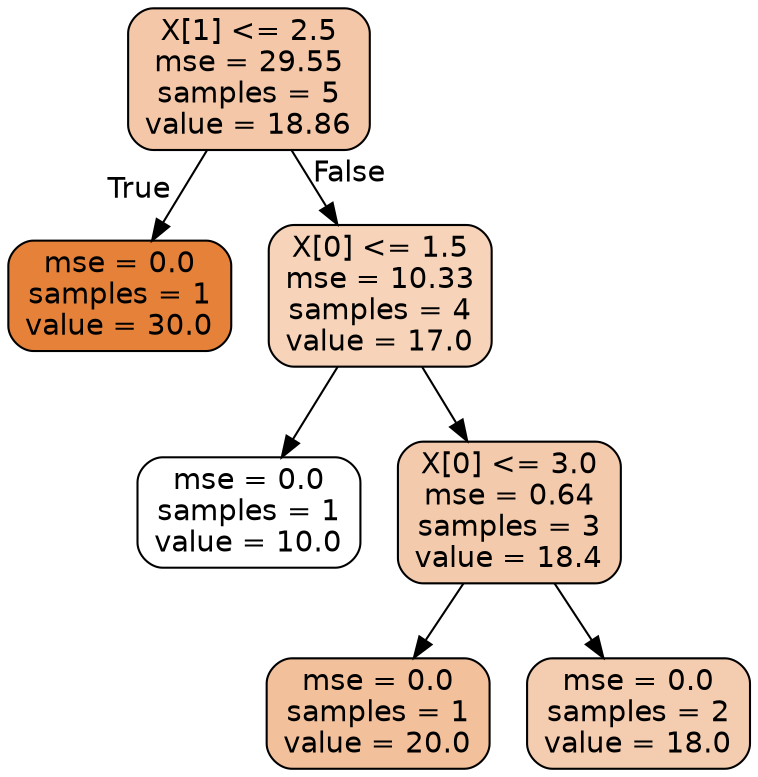 digraph Tree {
node [shape=box, style="filled, rounded", color="black", fontname=helvetica] ;
edge [fontname=helvetica] ;
0 [label="X[1] <= 2.5\nmse = 29.55\nsamples = 5\nvalue = 18.86", fillcolor="#e5813971"] ;
1 [label="mse = 0.0\nsamples = 1\nvalue = 30.0", fillcolor="#e58139ff"] ;
0 -> 1 [labeldistance=2.5, labelangle=45, headlabel="True"] ;
2 [label="X[0] <= 1.5\nmse = 10.33\nsamples = 4\nvalue = 17.0", fillcolor="#e5813959"] ;
0 -> 2 [labeldistance=2.5, labelangle=-45, headlabel="False"] ;
3 [label="mse = 0.0\nsamples = 1\nvalue = 10.0", fillcolor="#e5813900"] ;
2 -> 3 ;
4 [label="X[0] <= 3.0\nmse = 0.64\nsamples = 3\nvalue = 18.4", fillcolor="#e581396b"] ;
2 -> 4 ;
5 [label="mse = 0.0\nsamples = 1\nvalue = 20.0", fillcolor="#e5813980"] ;
4 -> 5 ;
6 [label="mse = 0.0\nsamples = 2\nvalue = 18.0", fillcolor="#e5813966"] ;
4 -> 6 ;
}